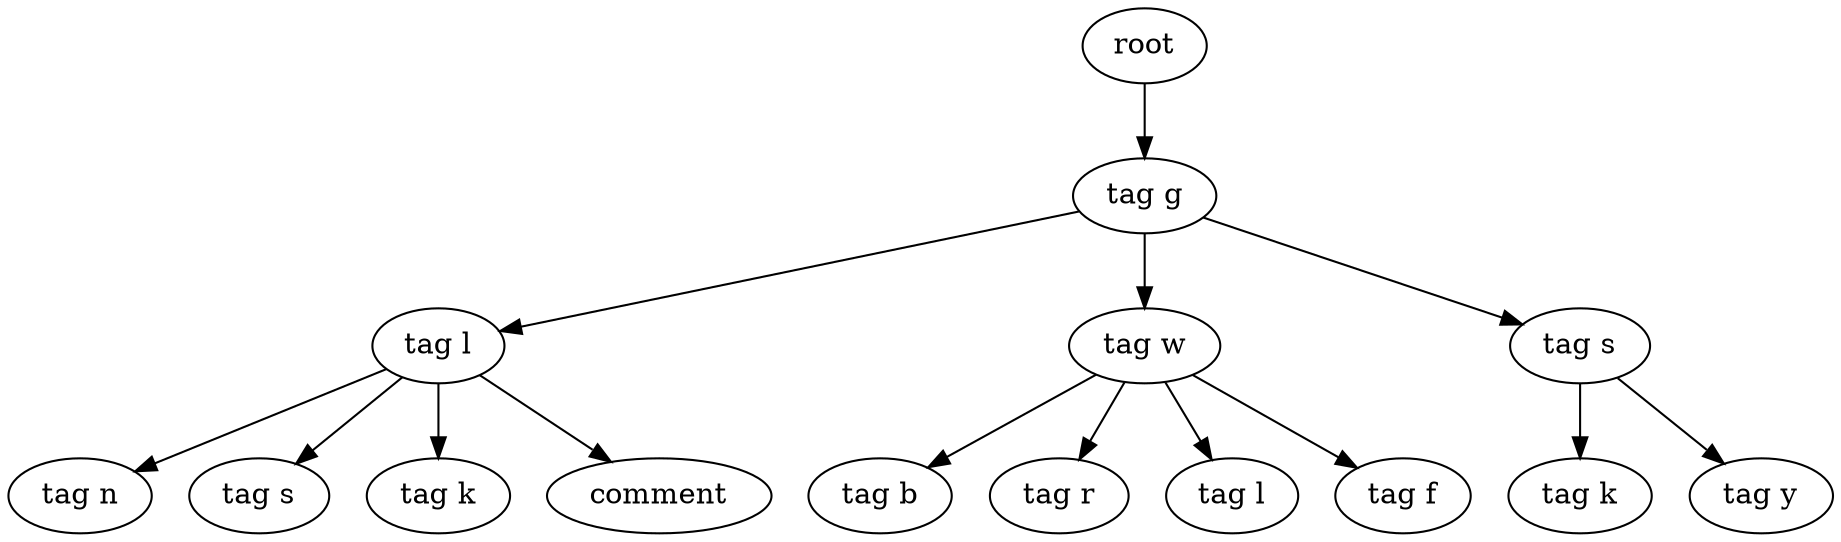 digraph Tree{
0[label="root"];
0->00
00[label="tag g"];
00->000
000[label="tag l"];
000->0000
0000[label="tag n"];
000->0001
0001[label="tag s"];
000->0002
0002[label="tag k"];
000->0003
0003[label="comment"];
00->001
001[label="tag w"];
001->0010
0010[label="tag b"];
001->0011
0011[label="tag r"];
001->0012
0012[label="tag l"];
001->0013
0013[label="tag f"];
00->002
002[label="tag s"];
002->0020
0020[label="tag k"];
002->0021
0021[label="tag y"];
}
